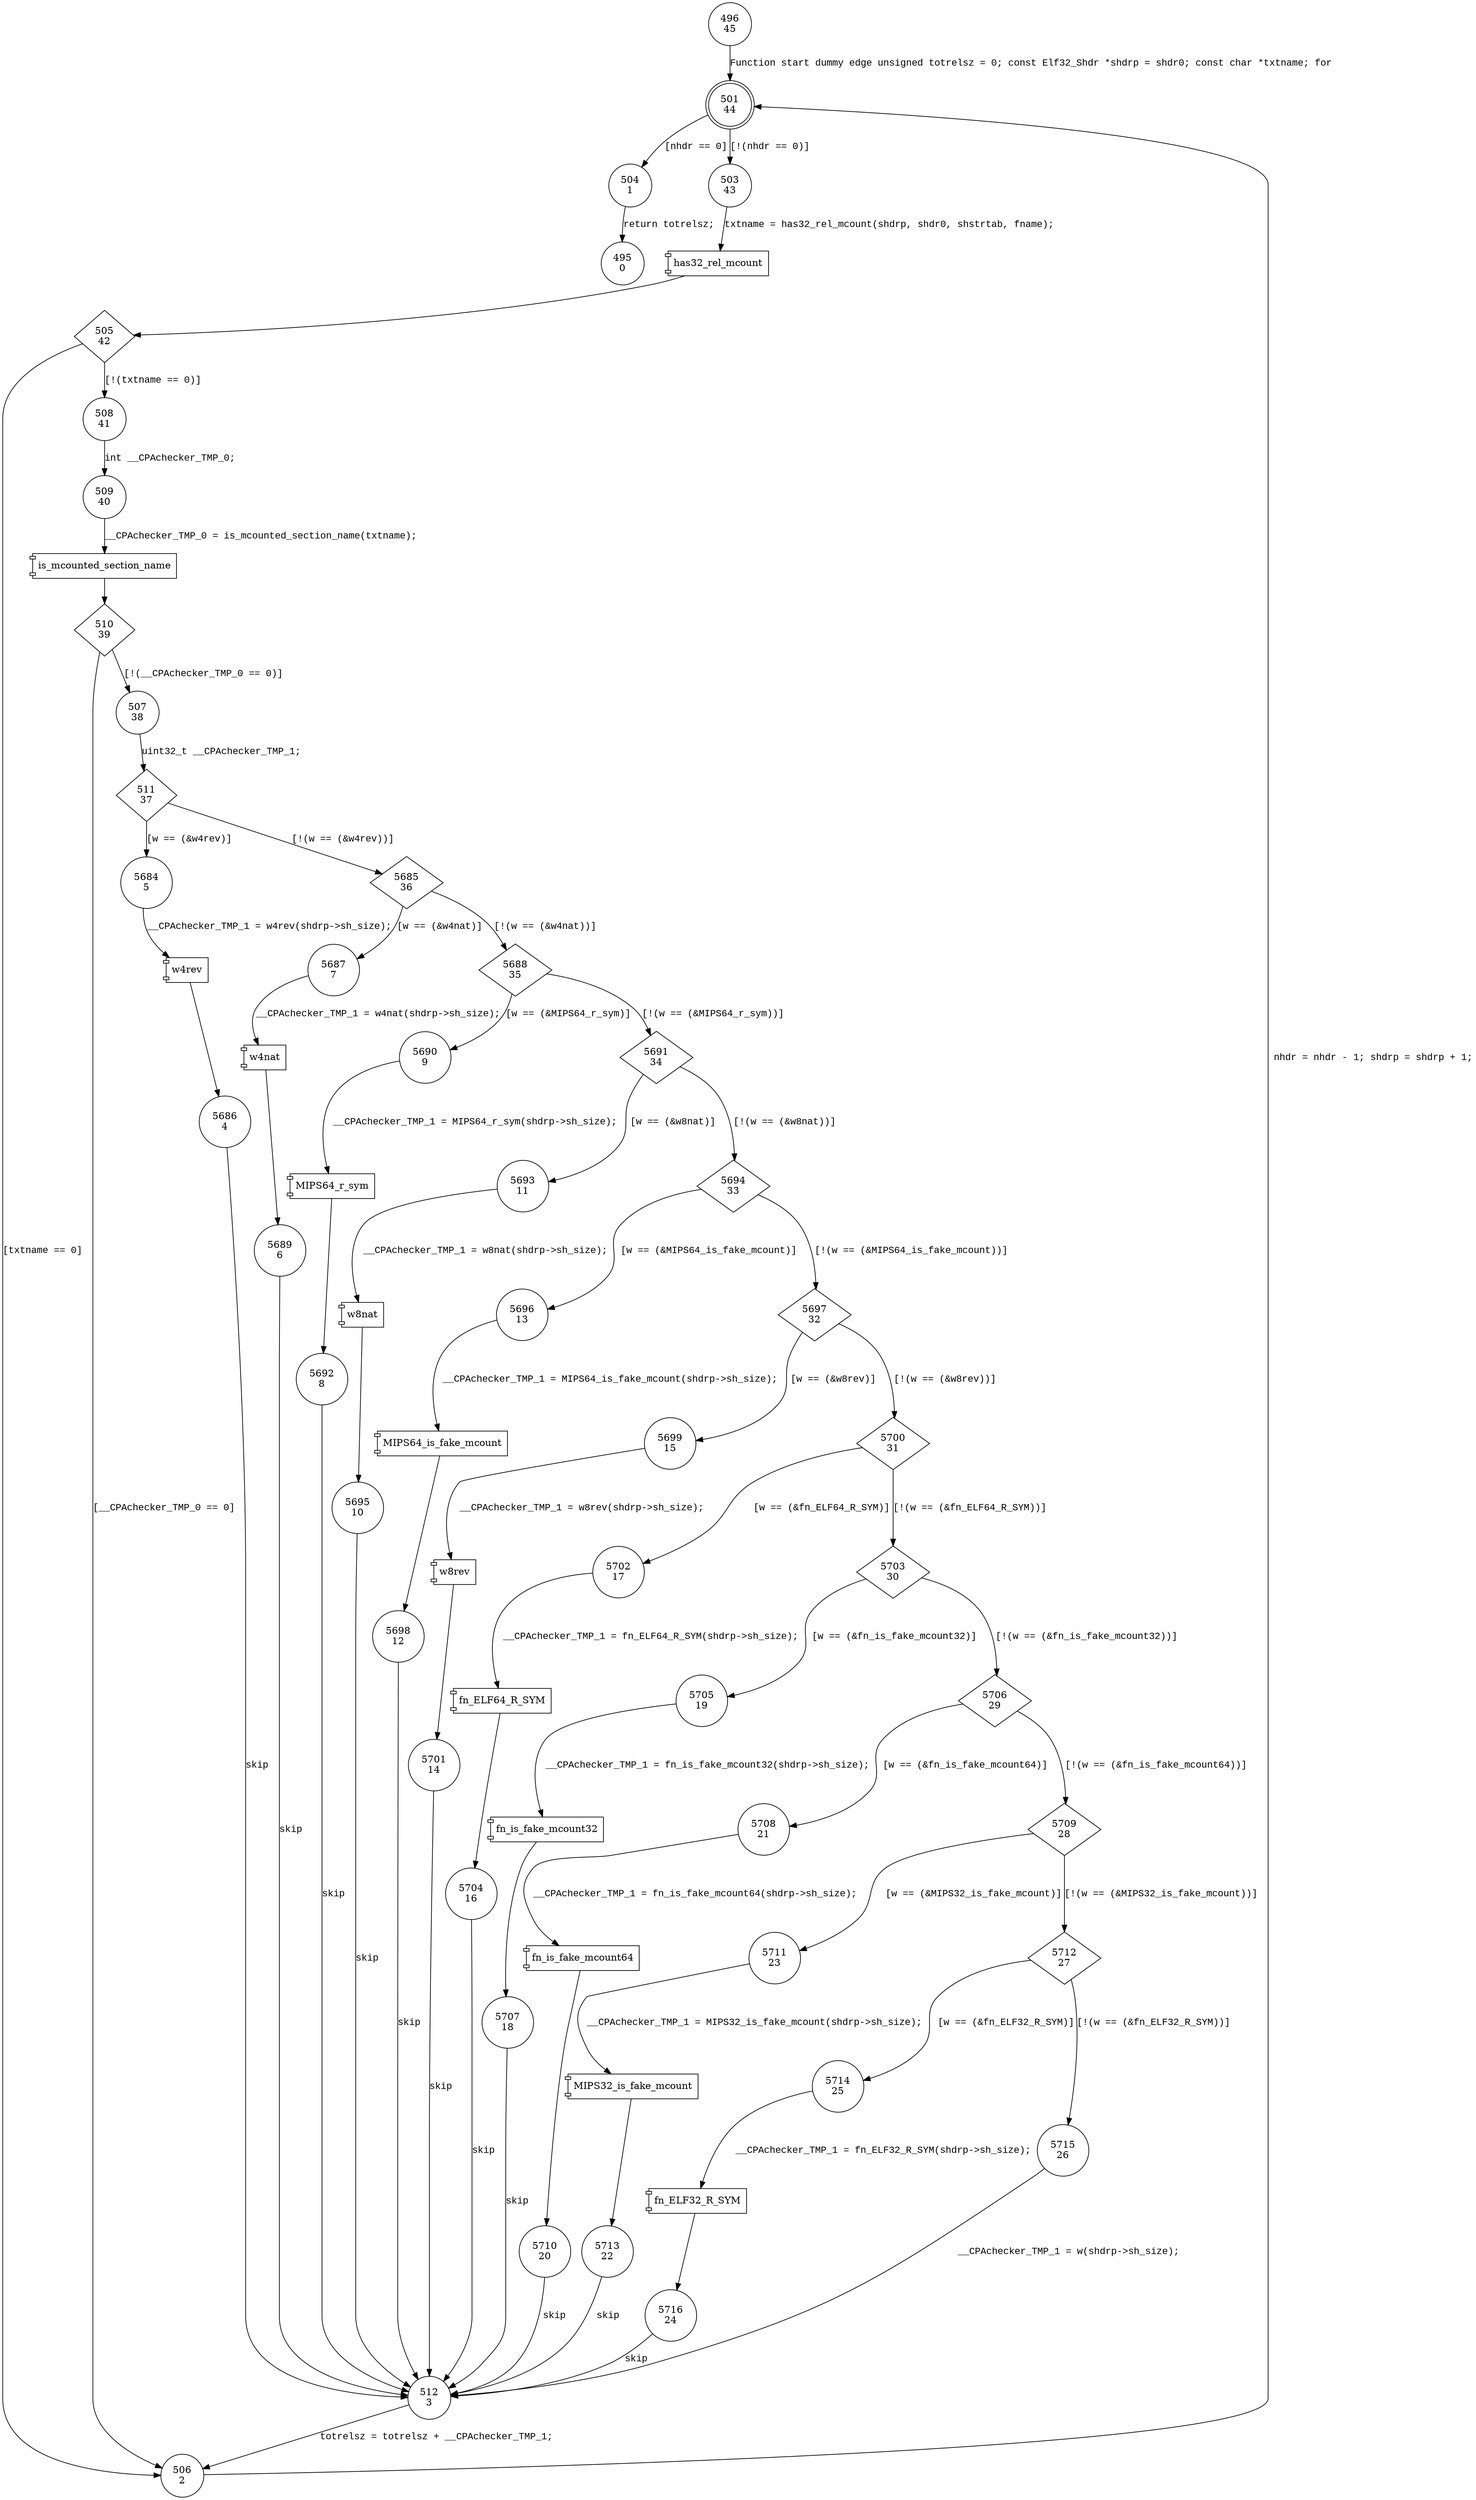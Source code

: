 digraph tot32_relsize {
496 [shape="circle" label="496\n45"]
501 [shape="doublecircle" label="501\n44"]
504 [shape="circle" label="504\n1"]
503 [shape="circle" label="503\n43"]
505 [shape="diamond" label="505\n42"]
506 [shape="circle" label="506\n2"]
508 [shape="circle" label="508\n41"]
509 [shape="circle" label="509\n40"]
510 [shape="diamond" label="510\n39"]
507 [shape="circle" label="507\n38"]
511 [shape="diamond" label="511\n37"]
5684 [shape="circle" label="5684\n5"]
5685 [shape="diamond" label="5685\n36"]
5687 [shape="circle" label="5687\n7"]
5688 [shape="diamond" label="5688\n35"]
5690 [shape="circle" label="5690\n9"]
5691 [shape="diamond" label="5691\n34"]
5693 [shape="circle" label="5693\n11"]
5694 [shape="diamond" label="5694\n33"]
5696 [shape="circle" label="5696\n13"]
5697 [shape="diamond" label="5697\n32"]
5699 [shape="circle" label="5699\n15"]
5700 [shape="diamond" label="5700\n31"]
5702 [shape="circle" label="5702\n17"]
5703 [shape="diamond" label="5703\n30"]
5705 [shape="circle" label="5705\n19"]
5706 [shape="diamond" label="5706\n29"]
5708 [shape="circle" label="5708\n21"]
5709 [shape="diamond" label="5709\n28"]
5711 [shape="circle" label="5711\n23"]
5712 [shape="diamond" label="5712\n27"]
5714 [shape="circle" label="5714\n25"]
5715 [shape="circle" label="5715\n26"]
512 [shape="circle" label="512\n3"]
5716 [shape="circle" label="5716\n24"]
5713 [shape="circle" label="5713\n22"]
5710 [shape="circle" label="5710\n20"]
5707 [shape="circle" label="5707\n18"]
5704 [shape="circle" label="5704\n16"]
5701 [shape="circle" label="5701\n14"]
5698 [shape="circle" label="5698\n12"]
5695 [shape="circle" label="5695\n10"]
5692 [shape="circle" label="5692\n8"]
5689 [shape="circle" label="5689\n6"]
5686 [shape="circle" label="5686\n4"]
495 [shape="circle" label="495\n0"]
496 -> 501 [label="Function start dummy edge unsigned totrelsz = 0; const Elf32_Shdr *shdrp = shdr0; const char *txtname; for" fontname="Courier New"]
501 -> 504 [label="[nhdr == 0]" fontname="Courier New"]
501 -> 503 [label="[!(nhdr == 0)]" fontname="Courier New"]
101560 [shape="component" label="has32_rel_mcount"]
503 -> 101560 [label="txtname = has32_rel_mcount(shdrp, shdr0, shstrtab, fname);" fontname="Courier New"]
101560 -> 505 [label="" fontname="Courier New"]
505 -> 506 [label="[txtname == 0]" fontname="Courier New"]
505 -> 508 [label="[!(txtname == 0)]" fontname="Courier New"]
101561 [shape="component" label="is_mcounted_section_name"]
509 -> 101561 [label="__CPAchecker_TMP_0 = is_mcounted_section_name(txtname);" fontname="Courier New"]
101561 -> 510 [label="" fontname="Courier New"]
510 -> 506 [label="[__CPAchecker_TMP_0 == 0]" fontname="Courier New"]
510 -> 507 [label="[!(__CPAchecker_TMP_0 == 0)]" fontname="Courier New"]
511 -> 5684 [label="[w == (&w4rev)]" fontname="Courier New"]
511 -> 5685 [label="[!(w == (&w4rev))]" fontname="Courier New"]
5685 -> 5687 [label="[w == (&w4nat)]" fontname="Courier New"]
5685 -> 5688 [label="[!(w == (&w4nat))]" fontname="Courier New"]
5688 -> 5690 [label="[w == (&MIPS64_r_sym)]" fontname="Courier New"]
5688 -> 5691 [label="[!(w == (&MIPS64_r_sym))]" fontname="Courier New"]
5691 -> 5693 [label="[w == (&w8nat)]" fontname="Courier New"]
5691 -> 5694 [label="[!(w == (&w8nat))]" fontname="Courier New"]
5694 -> 5696 [label="[w == (&MIPS64_is_fake_mcount)]" fontname="Courier New"]
5694 -> 5697 [label="[!(w == (&MIPS64_is_fake_mcount))]" fontname="Courier New"]
5697 -> 5699 [label="[w == (&w8rev)]" fontname="Courier New"]
5697 -> 5700 [label="[!(w == (&w8rev))]" fontname="Courier New"]
5700 -> 5702 [label="[w == (&fn_ELF64_R_SYM)]" fontname="Courier New"]
5700 -> 5703 [label="[!(w == (&fn_ELF64_R_SYM))]" fontname="Courier New"]
5703 -> 5705 [label="[w == (&fn_is_fake_mcount32)]" fontname="Courier New"]
5703 -> 5706 [label="[!(w == (&fn_is_fake_mcount32))]" fontname="Courier New"]
5706 -> 5708 [label="[w == (&fn_is_fake_mcount64)]" fontname="Courier New"]
5706 -> 5709 [label="[!(w == (&fn_is_fake_mcount64))]" fontname="Courier New"]
5709 -> 5711 [label="[w == (&MIPS32_is_fake_mcount)]" fontname="Courier New"]
5709 -> 5712 [label="[!(w == (&MIPS32_is_fake_mcount))]" fontname="Courier New"]
5712 -> 5714 [label="[w == (&fn_ELF32_R_SYM)]" fontname="Courier New"]
5712 -> 5715 [label="[!(w == (&fn_ELF32_R_SYM))]" fontname="Courier New"]
512 -> 506 [label="totrelsz = totrelsz + __CPAchecker_TMP_1; " fontname="Courier New"]
506 -> 501 [label=" nhdr = nhdr - 1; shdrp = shdrp + 1;" fontname="Courier New"]
101562 [shape="component" label="fn_ELF32_R_SYM"]
5714 -> 101562 [label="__CPAchecker_TMP_1 = fn_ELF32_R_SYM(shdrp->sh_size);" fontname="Courier New"]
101562 -> 5716 [label="" fontname="Courier New"]
101563 [shape="component" label="MIPS32_is_fake_mcount"]
5711 -> 101563 [label="__CPAchecker_TMP_1 = MIPS32_is_fake_mcount(shdrp->sh_size);" fontname="Courier New"]
101563 -> 5713 [label="" fontname="Courier New"]
101564 [shape="component" label="fn_is_fake_mcount64"]
5708 -> 101564 [label="__CPAchecker_TMP_1 = fn_is_fake_mcount64(shdrp->sh_size);" fontname="Courier New"]
101564 -> 5710 [label="" fontname="Courier New"]
101565 [shape="component" label="fn_is_fake_mcount32"]
5705 -> 101565 [label="__CPAchecker_TMP_1 = fn_is_fake_mcount32(shdrp->sh_size);" fontname="Courier New"]
101565 -> 5707 [label="" fontname="Courier New"]
101566 [shape="component" label="fn_ELF64_R_SYM"]
5702 -> 101566 [label="__CPAchecker_TMP_1 = fn_ELF64_R_SYM(shdrp->sh_size);" fontname="Courier New"]
101566 -> 5704 [label="" fontname="Courier New"]
101567 [shape="component" label="w8rev"]
5699 -> 101567 [label="__CPAchecker_TMP_1 = w8rev(shdrp->sh_size);" fontname="Courier New"]
101567 -> 5701 [label="" fontname="Courier New"]
101568 [shape="component" label="MIPS64_is_fake_mcount"]
5696 -> 101568 [label="__CPAchecker_TMP_1 = MIPS64_is_fake_mcount(shdrp->sh_size);" fontname="Courier New"]
101568 -> 5698 [label="" fontname="Courier New"]
101569 [shape="component" label="w8nat"]
5693 -> 101569 [label="__CPAchecker_TMP_1 = w8nat(shdrp->sh_size);" fontname="Courier New"]
101569 -> 5695 [label="" fontname="Courier New"]
101570 [shape="component" label="MIPS64_r_sym"]
5690 -> 101570 [label="__CPAchecker_TMP_1 = MIPS64_r_sym(shdrp->sh_size);" fontname="Courier New"]
101570 -> 5692 [label="" fontname="Courier New"]
101571 [shape="component" label="w4nat"]
5687 -> 101571 [label="__CPAchecker_TMP_1 = w4nat(shdrp->sh_size);" fontname="Courier New"]
101571 -> 5689 [label="" fontname="Courier New"]
101572 [shape="component" label="w4rev"]
5684 -> 101572 [label="__CPAchecker_TMP_1 = w4rev(shdrp->sh_size);" fontname="Courier New"]
101572 -> 5686 [label="" fontname="Courier New"]
504 -> 495 [label="return totrelsz;" fontname="Courier New"]
508 -> 509 [label="int __CPAchecker_TMP_0;" fontname="Courier New"]
507 -> 511 [label="uint32_t __CPAchecker_TMP_1;" fontname="Courier New"]
5715 -> 512 [label="__CPAchecker_TMP_1 = w(shdrp->sh_size);" fontname="Courier New"]
5716 -> 512 [label="skip" fontname="Courier New"]
5713 -> 512 [label="skip" fontname="Courier New"]
5710 -> 512 [label="skip" fontname="Courier New"]
5707 -> 512 [label="skip" fontname="Courier New"]
5704 -> 512 [label="skip" fontname="Courier New"]
5701 -> 512 [label="skip" fontname="Courier New"]
5698 -> 512 [label="skip" fontname="Courier New"]
5695 -> 512 [label="skip" fontname="Courier New"]
5692 -> 512 [label="skip" fontname="Courier New"]
5689 -> 512 [label="skip" fontname="Courier New"]
5686 -> 512 [label="skip" fontname="Courier New"]
}